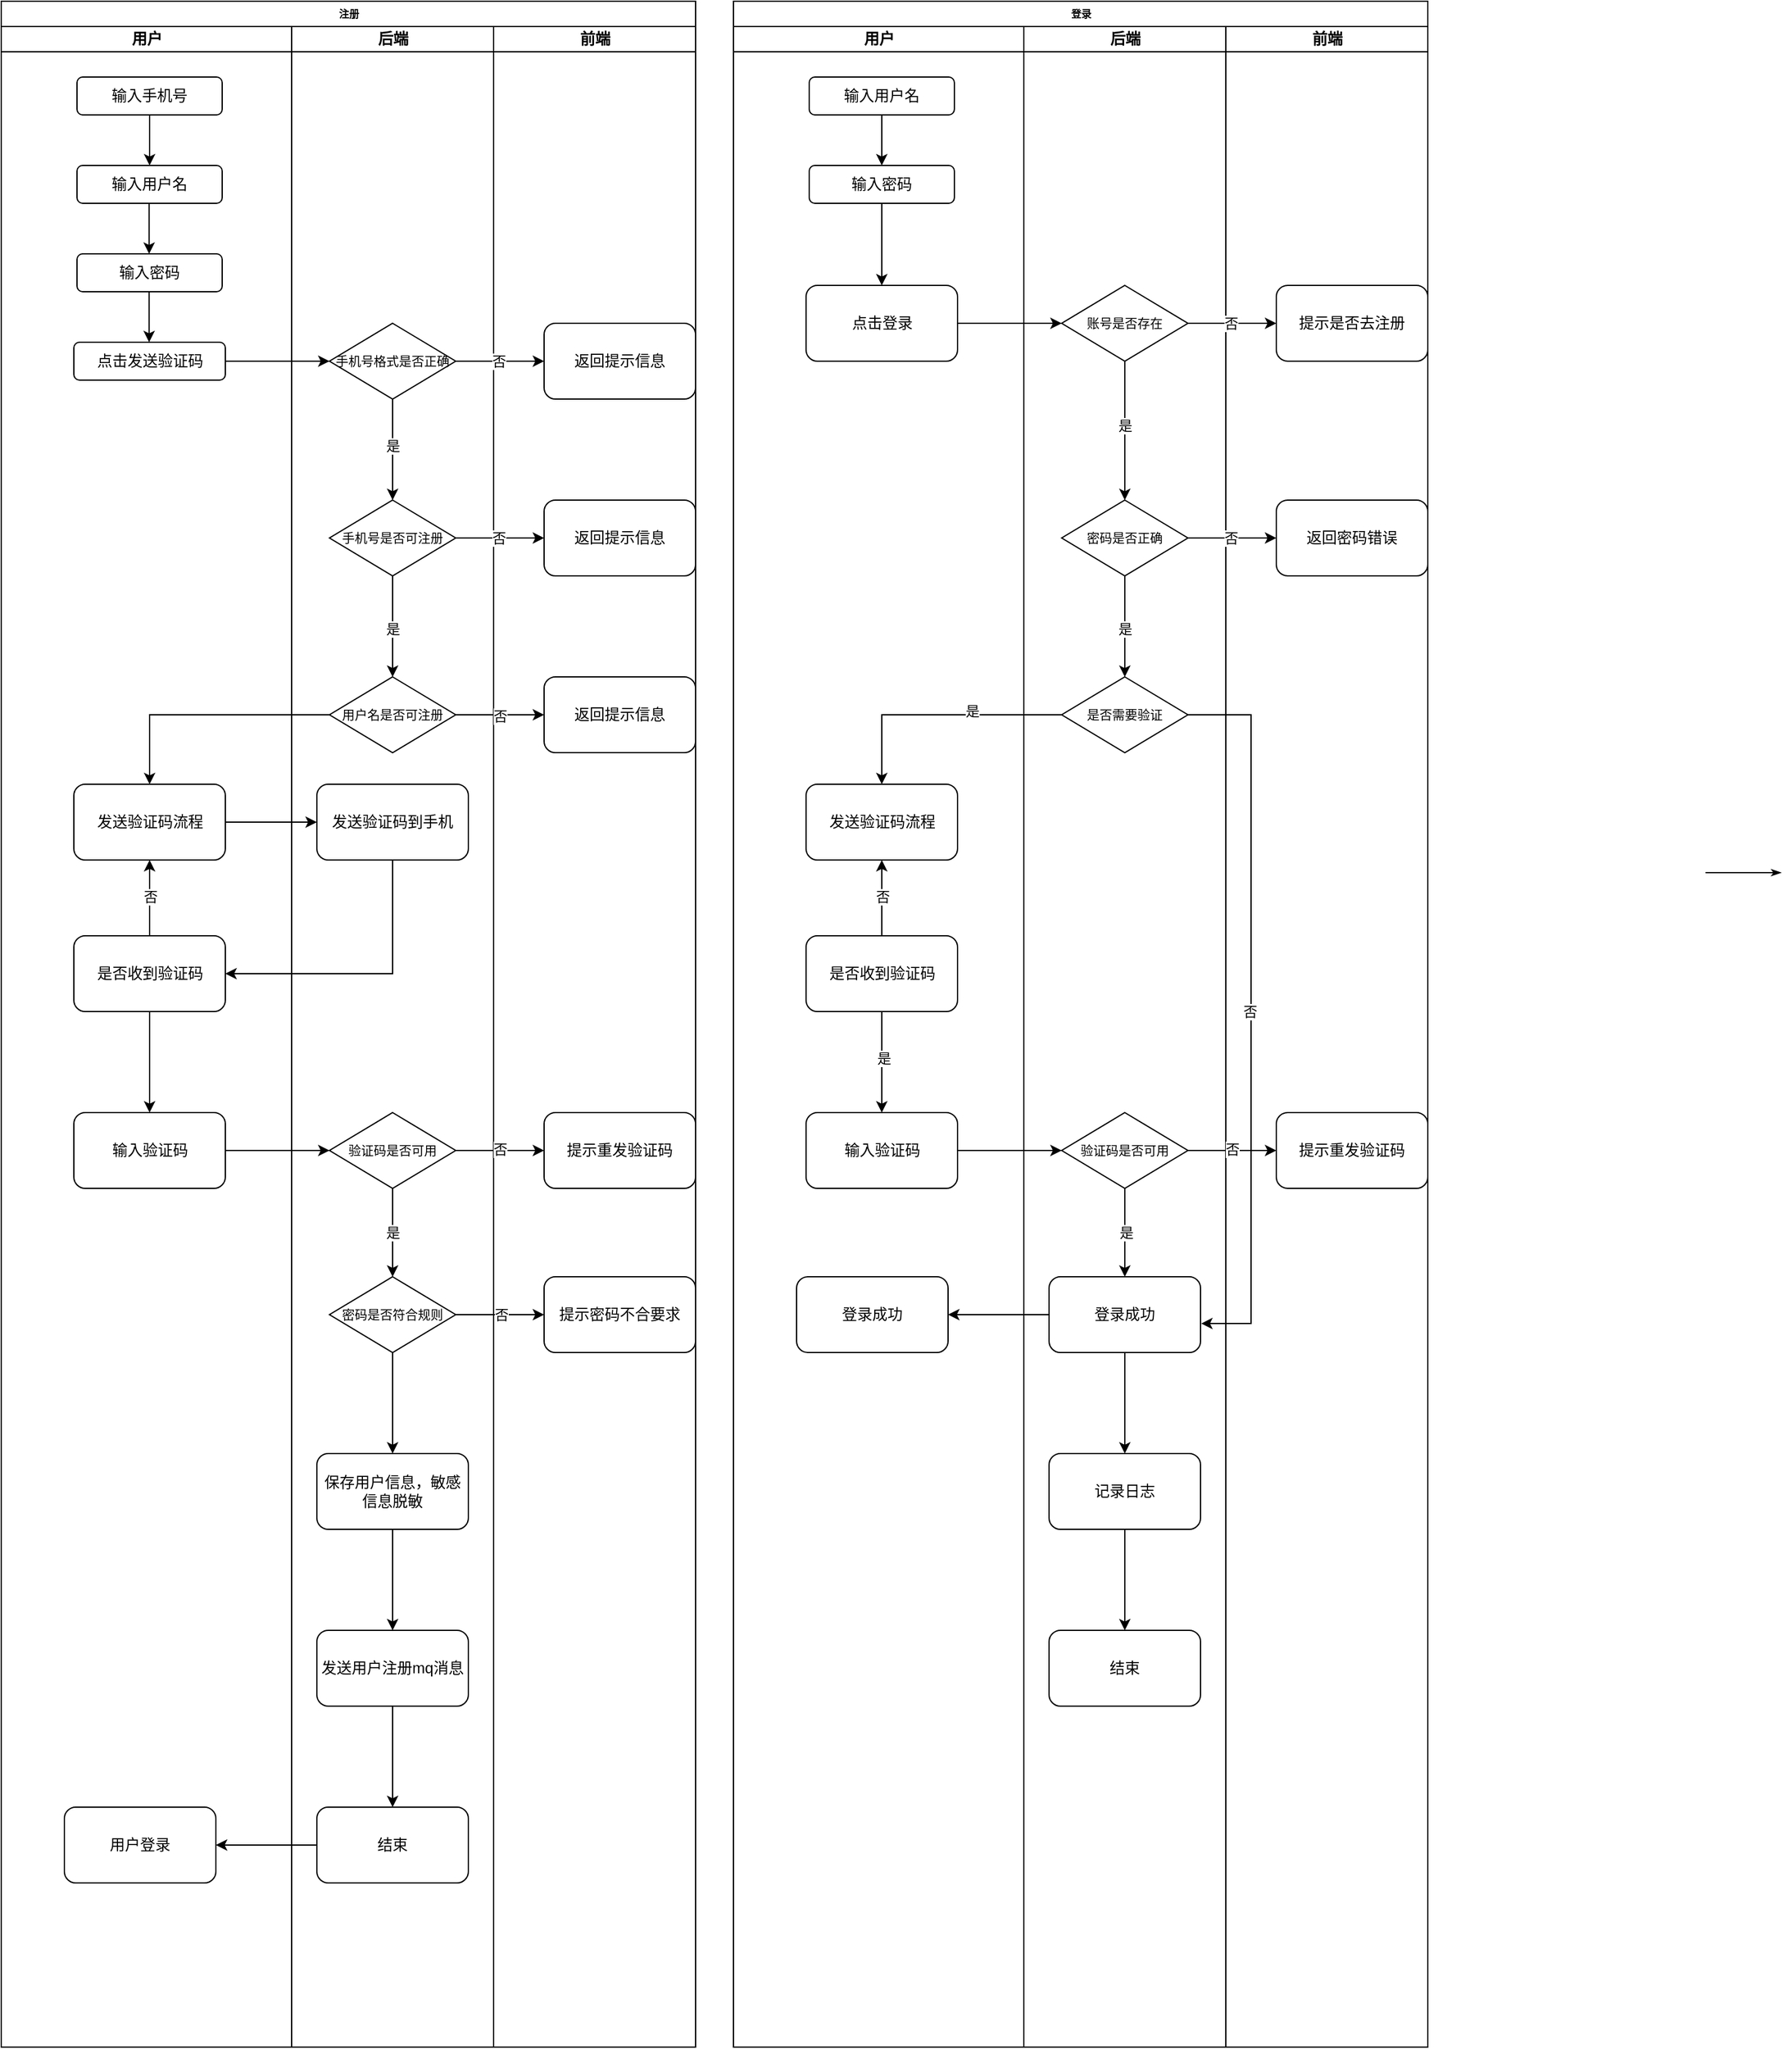 <mxfile version="22.1.3" type="github">
  <diagram name="Page-1" id="74e2e168-ea6b-b213-b513-2b3c1d86103e">
    <mxGraphModel dx="1026" dy="616" grid="1" gridSize="10" guides="1" tooltips="1" connect="1" arrows="1" fold="1" page="1" pageScale="1" pageWidth="1100" pageHeight="850" background="none" math="0" shadow="0">
      <root>
        <mxCell id="0" />
        <mxCell id="1" parent="0" />
        <mxCell id="77e6c97f196da883-1" value="注册" style="swimlane;html=1;childLayout=stackLayout;startSize=20;rounded=0;shadow=0;labelBackgroundColor=none;strokeWidth=1;fontFamily=Verdana;fontSize=8;align=center;" parent="1" vertex="1">
          <mxGeometry x="70" y="10" width="550" height="1620" as="geometry" />
        </mxCell>
        <mxCell id="77e6c97f196da883-2" value="用户" style="swimlane;html=1;startSize=20;" parent="77e6c97f196da883-1" vertex="1">
          <mxGeometry y="20" width="230" height="1600" as="geometry" />
        </mxCell>
        <mxCell id="Mrs2PnhfkA3vAVPsogvi-46" value="输入手机号" style="rounded=1;whiteSpace=wrap;html=1;" parent="77e6c97f196da883-2" vertex="1">
          <mxGeometry x="60" y="40" width="115" height="30" as="geometry" />
        </mxCell>
        <mxCell id="Mrs2PnhfkA3vAVPsogvi-47" value="输入用户名" style="rounded=1;whiteSpace=wrap;html=1;" parent="77e6c97f196da883-2" vertex="1">
          <mxGeometry x="60" y="110" width="115" height="30" as="geometry" />
        </mxCell>
        <mxCell id="Mrs2PnhfkA3vAVPsogvi-87" value="输入密码" style="rounded=1;whiteSpace=wrap;html=1;" parent="77e6c97f196da883-2" vertex="1">
          <mxGeometry x="60" y="180" width="115" height="30" as="geometry" />
        </mxCell>
        <mxCell id="Mrs2PnhfkA3vAVPsogvi-88" value="点击发送验证码" style="rounded=1;whiteSpace=wrap;html=1;" parent="77e6c97f196da883-2" vertex="1">
          <mxGeometry x="57.5" y="250" width="120" height="30" as="geometry" />
        </mxCell>
        <mxCell id="Mrs2PnhfkA3vAVPsogvi-94" value="" style="endArrow=classic;html=1;rounded=0;exitX=0.5;exitY=1;exitDx=0;exitDy=0;" parent="77e6c97f196da883-2" source="Mrs2PnhfkA3vAVPsogvi-46" target="Mrs2PnhfkA3vAVPsogvi-47" edge="1">
          <mxGeometry width="50" height="50" relative="1" as="geometry">
            <mxPoint x="240" y="200" as="sourcePoint" />
            <mxPoint x="290" y="150" as="targetPoint" />
          </mxGeometry>
        </mxCell>
        <mxCell id="Mrs2PnhfkA3vAVPsogvi-96" value="" style="endArrow=classic;html=1;rounded=0;exitX=0.5;exitY=1;exitDx=0;exitDy=0;" parent="77e6c97f196da883-2" edge="1">
          <mxGeometry width="50" height="50" relative="1" as="geometry">
            <mxPoint x="117.14" y="140" as="sourcePoint" />
            <mxPoint x="117.14" y="180" as="targetPoint" />
          </mxGeometry>
        </mxCell>
        <mxCell id="Mrs2PnhfkA3vAVPsogvi-97" value="" style="endArrow=classic;html=1;rounded=0;exitX=0.5;exitY=1;exitDx=0;exitDy=0;" parent="77e6c97f196da883-2" edge="1">
          <mxGeometry width="50" height="50" relative="1" as="geometry">
            <mxPoint x="117.14" y="210" as="sourcePoint" />
            <mxPoint x="117.14" y="250" as="targetPoint" />
          </mxGeometry>
        </mxCell>
        <mxCell id="Mrs2PnhfkA3vAVPsogvi-127" value="发送验证码流程" style="rounded=1;whiteSpace=wrap;html=1;" parent="77e6c97f196da883-2" vertex="1">
          <mxGeometry x="57.5" y="600" width="120" height="60" as="geometry" />
        </mxCell>
        <mxCell id="Mrs2PnhfkA3vAVPsogvi-137" value="" style="edgeStyle=orthogonalEdgeStyle;rounded=0;orthogonalLoop=1;jettySize=auto;html=1;" parent="77e6c97f196da883-2" source="Mrs2PnhfkA3vAVPsogvi-135" target="Mrs2PnhfkA3vAVPsogvi-127" edge="1">
          <mxGeometry relative="1" as="geometry" />
        </mxCell>
        <mxCell id="Mrs2PnhfkA3vAVPsogvi-138" value="否" style="edgeLabel;html=1;align=center;verticalAlign=middle;resizable=0;points=[];" parent="Mrs2PnhfkA3vAVPsogvi-137" vertex="1" connectable="0">
          <mxGeometry x="0.039" relative="1" as="geometry">
            <mxPoint as="offset" />
          </mxGeometry>
        </mxCell>
        <mxCell id="Mrs2PnhfkA3vAVPsogvi-140" value="" style="edgeStyle=orthogonalEdgeStyle;rounded=0;orthogonalLoop=1;jettySize=auto;html=1;" parent="77e6c97f196da883-2" source="Mrs2PnhfkA3vAVPsogvi-135" target="Mrs2PnhfkA3vAVPsogvi-139" edge="1">
          <mxGeometry relative="1" as="geometry" />
        </mxCell>
        <mxCell id="Mrs2PnhfkA3vAVPsogvi-135" value="是否收到验证码" style="rounded=1;whiteSpace=wrap;html=1;" parent="77e6c97f196da883-2" vertex="1">
          <mxGeometry x="57.5" y="720" width="120" height="60" as="geometry" />
        </mxCell>
        <mxCell id="Mrs2PnhfkA3vAVPsogvi-139" value="输入验证码" style="rounded=1;whiteSpace=wrap;html=1;" parent="77e6c97f196da883-2" vertex="1">
          <mxGeometry x="57.5" y="860" width="120" height="60" as="geometry" />
        </mxCell>
        <mxCell id="Mrs2PnhfkA3vAVPsogvi-160" value="用户登录" style="rounded=1;whiteSpace=wrap;html=1;" parent="77e6c97f196da883-2" vertex="1">
          <mxGeometry x="50" y="1410" width="120" height="60" as="geometry" />
        </mxCell>
        <mxCell id="77e6c97f196da883-4" value="后端" style="swimlane;html=1;startSize=20;" parent="77e6c97f196da883-1" vertex="1">
          <mxGeometry x="230" y="20" width="160" height="1600" as="geometry" />
        </mxCell>
        <mxCell id="Mrs2PnhfkA3vAVPsogvi-101" value="" style="edgeStyle=orthogonalEdgeStyle;rounded=0;orthogonalLoop=1;jettySize=auto;html=1;" parent="77e6c97f196da883-4" source="Mrs2PnhfkA3vAVPsogvi-98" target="Mrs2PnhfkA3vAVPsogvi-100" edge="1">
          <mxGeometry relative="1" as="geometry" />
        </mxCell>
        <mxCell id="Mrs2PnhfkA3vAVPsogvi-106" value="是" style="edgeLabel;html=1;align=center;verticalAlign=middle;resizable=0;points=[];" parent="Mrs2PnhfkA3vAVPsogvi-101" vertex="1" connectable="0">
          <mxGeometry x="-0.071" relative="1" as="geometry">
            <mxPoint as="offset" />
          </mxGeometry>
        </mxCell>
        <mxCell id="Mrs2PnhfkA3vAVPsogvi-98" value="&lt;font style=&quot;font-size: 10px;&quot;&gt;手机号格式是否正确&lt;/font&gt;" style="rhombus;whiteSpace=wrap;html=1;" parent="77e6c97f196da883-4" vertex="1">
          <mxGeometry x="30" y="235" width="100" height="60" as="geometry" />
        </mxCell>
        <mxCell id="Mrs2PnhfkA3vAVPsogvi-103" value="" style="edgeStyle=orthogonalEdgeStyle;rounded=0;orthogonalLoop=1;jettySize=auto;html=1;" parent="77e6c97f196da883-4" source="Mrs2PnhfkA3vAVPsogvi-100" target="Mrs2PnhfkA3vAVPsogvi-102" edge="1">
          <mxGeometry relative="1" as="geometry" />
        </mxCell>
        <mxCell id="Mrs2PnhfkA3vAVPsogvi-107" value="是" style="edgeLabel;html=1;align=center;verticalAlign=middle;resizable=0;points=[];" parent="Mrs2PnhfkA3vAVPsogvi-103" vertex="1" connectable="0">
          <mxGeometry x="0.036" relative="1" as="geometry">
            <mxPoint as="offset" />
          </mxGeometry>
        </mxCell>
        <mxCell id="Mrs2PnhfkA3vAVPsogvi-100" value="&lt;font style=&quot;font-size: 10px;&quot;&gt;手机号是否可注册&lt;/font&gt;" style="rhombus;whiteSpace=wrap;html=1;" parent="77e6c97f196da883-4" vertex="1">
          <mxGeometry x="30" y="375" width="100" height="60" as="geometry" />
        </mxCell>
        <mxCell id="Mrs2PnhfkA3vAVPsogvi-102" value="&lt;font style=&quot;font-size: 10px;&quot;&gt;用户名是否可注册&lt;/font&gt;" style="rhombus;whiteSpace=wrap;html=1;" parent="77e6c97f196da883-4" vertex="1">
          <mxGeometry x="30" y="515" width="100" height="60" as="geometry" />
        </mxCell>
        <mxCell id="Mrs2PnhfkA3vAVPsogvi-155" value="" style="edgeStyle=orthogonalEdgeStyle;rounded=0;orthogonalLoop=1;jettySize=auto;html=1;" parent="77e6c97f196da883-4" source="Mrs2PnhfkA3vAVPsogvi-104" target="Mrs2PnhfkA3vAVPsogvi-154" edge="1">
          <mxGeometry relative="1" as="geometry" />
        </mxCell>
        <mxCell id="Mrs2PnhfkA3vAVPsogvi-104" value="&lt;font style=&quot;font-size: 10px;&quot;&gt;密码是否符合规则&lt;/font&gt;" style="rhombus;whiteSpace=wrap;html=1;" parent="77e6c97f196da883-4" vertex="1">
          <mxGeometry x="30" y="990" width="100" height="60" as="geometry" />
        </mxCell>
        <mxCell id="Mrs2PnhfkA3vAVPsogvi-133" value="发送验证码到手机" style="rounded=1;whiteSpace=wrap;html=1;" parent="77e6c97f196da883-4" vertex="1">
          <mxGeometry x="20" y="600" width="120" height="60" as="geometry" />
        </mxCell>
        <mxCell id="Mrs2PnhfkA3vAVPsogvi-146" value="" style="edgeStyle=orthogonalEdgeStyle;rounded=0;orthogonalLoop=1;jettySize=auto;html=1;" parent="77e6c97f196da883-4" source="Mrs2PnhfkA3vAVPsogvi-144" target="Mrs2PnhfkA3vAVPsogvi-104" edge="1">
          <mxGeometry relative="1" as="geometry" />
        </mxCell>
        <mxCell id="Mrs2PnhfkA3vAVPsogvi-147" value="是" style="edgeLabel;html=1;align=center;verticalAlign=middle;resizable=0;points=[];" parent="Mrs2PnhfkA3vAVPsogvi-146" vertex="1" connectable="0">
          <mxGeometry x="0.004" relative="1" as="geometry">
            <mxPoint as="offset" />
          </mxGeometry>
        </mxCell>
        <mxCell id="Mrs2PnhfkA3vAVPsogvi-144" value="&lt;font style=&quot;font-size: 10px;&quot;&gt;验证码是否可用&lt;/font&gt;" style="rhombus;whiteSpace=wrap;html=1;" parent="77e6c97f196da883-4" vertex="1">
          <mxGeometry x="30" y="860" width="100" height="60" as="geometry" />
        </mxCell>
        <mxCell id="Mrs2PnhfkA3vAVPsogvi-157" value="" style="edgeStyle=orthogonalEdgeStyle;rounded=0;orthogonalLoop=1;jettySize=auto;html=1;" parent="77e6c97f196da883-4" source="Mrs2PnhfkA3vAVPsogvi-154" target="Mrs2PnhfkA3vAVPsogvi-156" edge="1">
          <mxGeometry relative="1" as="geometry" />
        </mxCell>
        <mxCell id="Mrs2PnhfkA3vAVPsogvi-154" value="保存用户信息，敏感信息脱敏" style="rounded=1;whiteSpace=wrap;html=1;" parent="77e6c97f196da883-4" vertex="1">
          <mxGeometry x="20" y="1130" width="120" height="60" as="geometry" />
        </mxCell>
        <mxCell id="Mrs2PnhfkA3vAVPsogvi-159" value="" style="edgeStyle=orthogonalEdgeStyle;rounded=0;orthogonalLoop=1;jettySize=auto;html=1;" parent="77e6c97f196da883-4" source="Mrs2PnhfkA3vAVPsogvi-156" target="Mrs2PnhfkA3vAVPsogvi-158" edge="1">
          <mxGeometry relative="1" as="geometry" />
        </mxCell>
        <mxCell id="Mrs2PnhfkA3vAVPsogvi-156" value="发送用户注册mq消息" style="rounded=1;whiteSpace=wrap;html=1;" parent="77e6c97f196da883-4" vertex="1">
          <mxGeometry x="20" y="1270" width="120" height="60" as="geometry" />
        </mxCell>
        <mxCell id="Mrs2PnhfkA3vAVPsogvi-158" value="结束" style="rounded=1;whiteSpace=wrap;html=1;" parent="77e6c97f196da883-4" vertex="1">
          <mxGeometry x="20" y="1410" width="120" height="60" as="geometry" />
        </mxCell>
        <mxCell id="77e6c97f196da883-5" value="前端" style="swimlane;html=1;startSize=20;" parent="77e6c97f196da883-1" vertex="1">
          <mxGeometry x="390" y="20" width="160" height="1600" as="geometry" />
        </mxCell>
        <mxCell id="Mrs2PnhfkA3vAVPsogvi-114" value="返回提示信息" style="rounded=1;whiteSpace=wrap;html=1;" parent="77e6c97f196da883-5" vertex="1">
          <mxGeometry x="40" y="235" width="120" height="60" as="geometry" />
        </mxCell>
        <mxCell id="Mrs2PnhfkA3vAVPsogvi-117" value="返回提示信息" style="rounded=1;whiteSpace=wrap;html=1;" parent="77e6c97f196da883-5" vertex="1">
          <mxGeometry x="40" y="375" width="120" height="60" as="geometry" />
        </mxCell>
        <mxCell id="Mrs2PnhfkA3vAVPsogvi-119" value="返回提示信息" style="rounded=1;whiteSpace=wrap;html=1;" parent="77e6c97f196da883-5" vertex="1">
          <mxGeometry x="40" y="515" width="120" height="60" as="geometry" />
        </mxCell>
        <mxCell id="Mrs2PnhfkA3vAVPsogvi-148" value="提示重发验证码" style="rounded=1;whiteSpace=wrap;html=1;" parent="77e6c97f196da883-5" vertex="1">
          <mxGeometry x="40" y="860" width="120" height="60" as="geometry" />
        </mxCell>
        <mxCell id="Mrs2PnhfkA3vAVPsogvi-150" value="提示密码不合要求" style="rounded=1;whiteSpace=wrap;html=1;" parent="77e6c97f196da883-5" vertex="1">
          <mxGeometry x="40" y="990" width="120" height="60" as="geometry" />
        </mxCell>
        <mxCell id="Mrs2PnhfkA3vAVPsogvi-109" value="" style="edgeStyle=orthogonalEdgeStyle;rounded=0;orthogonalLoop=1;jettySize=auto;html=1;" parent="77e6c97f196da883-1" source="Mrs2PnhfkA3vAVPsogvi-88" target="Mrs2PnhfkA3vAVPsogvi-98" edge="1">
          <mxGeometry relative="1" as="geometry" />
        </mxCell>
        <mxCell id="Mrs2PnhfkA3vAVPsogvi-115" value="" style="edgeStyle=orthogonalEdgeStyle;rounded=0;orthogonalLoop=1;jettySize=auto;html=1;" parent="77e6c97f196da883-1" source="Mrs2PnhfkA3vAVPsogvi-98" target="Mrs2PnhfkA3vAVPsogvi-114" edge="1">
          <mxGeometry relative="1" as="geometry" />
        </mxCell>
        <mxCell id="Mrs2PnhfkA3vAVPsogvi-122" value="否" style="edgeLabel;html=1;align=center;verticalAlign=middle;resizable=0;points=[];" parent="Mrs2PnhfkA3vAVPsogvi-115" vertex="1" connectable="0">
          <mxGeometry x="-0.025" relative="1" as="geometry">
            <mxPoint as="offset" />
          </mxGeometry>
        </mxCell>
        <mxCell id="Mrs2PnhfkA3vAVPsogvi-118" value="" style="edgeStyle=orthogonalEdgeStyle;rounded=0;orthogonalLoop=1;jettySize=auto;html=1;" parent="77e6c97f196da883-1" source="Mrs2PnhfkA3vAVPsogvi-100" target="Mrs2PnhfkA3vAVPsogvi-117" edge="1">
          <mxGeometry relative="1" as="geometry" />
        </mxCell>
        <mxCell id="Mrs2PnhfkA3vAVPsogvi-121" value="否" style="edgeLabel;html=1;align=center;verticalAlign=middle;resizable=0;points=[];" parent="Mrs2PnhfkA3vAVPsogvi-118" vertex="1" connectable="0">
          <mxGeometry x="-0.025" relative="1" as="geometry">
            <mxPoint as="offset" />
          </mxGeometry>
        </mxCell>
        <mxCell id="Mrs2PnhfkA3vAVPsogvi-120" value="" style="edgeStyle=orthogonalEdgeStyle;rounded=0;orthogonalLoop=1;jettySize=auto;html=1;" parent="77e6c97f196da883-1" source="Mrs2PnhfkA3vAVPsogvi-102" target="Mrs2PnhfkA3vAVPsogvi-119" edge="1">
          <mxGeometry relative="1" as="geometry" />
        </mxCell>
        <mxCell id="Mrs2PnhfkA3vAVPsogvi-123" value="否" style="edgeLabel;html=1;align=center;verticalAlign=middle;resizable=0;points=[];" parent="Mrs2PnhfkA3vAVPsogvi-120" vertex="1" connectable="0">
          <mxGeometry x="-0.004" y="-1" relative="1" as="geometry">
            <mxPoint as="offset" />
          </mxGeometry>
        </mxCell>
        <mxCell id="Mrs2PnhfkA3vAVPsogvi-128" value="" style="edgeStyle=orthogonalEdgeStyle;rounded=0;orthogonalLoop=1;jettySize=auto;html=1;" parent="77e6c97f196da883-1" source="Mrs2PnhfkA3vAVPsogvi-102" target="Mrs2PnhfkA3vAVPsogvi-127" edge="1">
          <mxGeometry relative="1" as="geometry" />
        </mxCell>
        <mxCell id="Mrs2PnhfkA3vAVPsogvi-134" value="" style="edgeStyle=orthogonalEdgeStyle;rounded=0;orthogonalLoop=1;jettySize=auto;html=1;" parent="77e6c97f196da883-1" source="Mrs2PnhfkA3vAVPsogvi-127" target="Mrs2PnhfkA3vAVPsogvi-133" edge="1">
          <mxGeometry relative="1" as="geometry" />
        </mxCell>
        <mxCell id="Mrs2PnhfkA3vAVPsogvi-136" value="" style="endArrow=classic;html=1;rounded=0;exitX=0.5;exitY=1;exitDx=0;exitDy=0;entryX=1;entryY=0.5;entryDx=0;entryDy=0;" parent="77e6c97f196da883-1" source="Mrs2PnhfkA3vAVPsogvi-133" target="Mrs2PnhfkA3vAVPsogvi-135" edge="1">
          <mxGeometry width="50" height="50" relative="1" as="geometry">
            <mxPoint x="250" y="700" as="sourcePoint" />
            <mxPoint x="300" y="650" as="targetPoint" />
            <Array as="points">
              <mxPoint x="310" y="770" />
            </Array>
          </mxGeometry>
        </mxCell>
        <mxCell id="Mrs2PnhfkA3vAVPsogvi-145" value="" style="edgeStyle=orthogonalEdgeStyle;rounded=0;orthogonalLoop=1;jettySize=auto;html=1;" parent="77e6c97f196da883-1" source="Mrs2PnhfkA3vAVPsogvi-139" target="Mrs2PnhfkA3vAVPsogvi-144" edge="1">
          <mxGeometry relative="1" as="geometry" />
        </mxCell>
        <mxCell id="Mrs2PnhfkA3vAVPsogvi-149" value="" style="edgeStyle=orthogonalEdgeStyle;rounded=0;orthogonalLoop=1;jettySize=auto;html=1;" parent="77e6c97f196da883-1" source="Mrs2PnhfkA3vAVPsogvi-144" target="Mrs2PnhfkA3vAVPsogvi-148" edge="1">
          <mxGeometry relative="1" as="geometry" />
        </mxCell>
        <mxCell id="Mrs2PnhfkA3vAVPsogvi-152" value="否" style="edgeLabel;html=1;align=center;verticalAlign=middle;resizable=0;points=[];" parent="Mrs2PnhfkA3vAVPsogvi-149" vertex="1" connectable="0">
          <mxGeometry x="-0.023" y="1" relative="1" as="geometry">
            <mxPoint x="1" as="offset" />
          </mxGeometry>
        </mxCell>
        <mxCell id="Mrs2PnhfkA3vAVPsogvi-151" value="" style="edgeStyle=orthogonalEdgeStyle;rounded=0;orthogonalLoop=1;jettySize=auto;html=1;" parent="77e6c97f196da883-1" source="Mrs2PnhfkA3vAVPsogvi-104" target="Mrs2PnhfkA3vAVPsogvi-150" edge="1">
          <mxGeometry relative="1" as="geometry" />
        </mxCell>
        <mxCell id="Mrs2PnhfkA3vAVPsogvi-153" value="否" style="edgeLabel;html=1;align=center;verticalAlign=middle;resizable=0;points=[];" parent="Mrs2PnhfkA3vAVPsogvi-151" vertex="1" connectable="0">
          <mxGeometry x="0.038" relative="1" as="geometry">
            <mxPoint x="-1" as="offset" />
          </mxGeometry>
        </mxCell>
        <mxCell id="Mrs2PnhfkA3vAVPsogvi-161" value="" style="edgeStyle=orthogonalEdgeStyle;rounded=0;orthogonalLoop=1;jettySize=auto;html=1;" parent="77e6c97f196da883-1" source="Mrs2PnhfkA3vAVPsogvi-158" target="Mrs2PnhfkA3vAVPsogvi-160" edge="1">
          <mxGeometry relative="1" as="geometry" />
        </mxCell>
        <mxCell id="-wVJVxd8WleeXn3yaGTg-1" value="登录" style="swimlane;html=1;childLayout=stackLayout;startSize=20;rounded=0;shadow=0;labelBackgroundColor=none;strokeWidth=1;fontFamily=Verdana;fontSize=8;align=center;" vertex="1" parent="1">
          <mxGeometry x="650" y="10" width="550" height="1620" as="geometry" />
        </mxCell>
        <mxCell id="-wVJVxd8WleeXn3yaGTg-2" style="edgeStyle=orthogonalEdgeStyle;rounded=1;html=1;labelBackgroundColor=none;startArrow=none;startFill=0;startSize=5;endArrow=classicThin;endFill=1;endSize=5;jettySize=auto;orthogonalLoop=1;strokeWidth=1;fontFamily=Verdana;fontSize=8" edge="1" parent="-wVJVxd8WleeXn3yaGTg-1">
          <mxGeometry relative="1" as="geometry">
            <mxPoint x="770" y="690" as="sourcePoint" />
            <mxPoint x="830" y="690" as="targetPoint" />
          </mxGeometry>
        </mxCell>
        <mxCell id="-wVJVxd8WleeXn3yaGTg-3" value="用户" style="swimlane;html=1;startSize=20;" vertex="1" parent="-wVJVxd8WleeXn3yaGTg-1">
          <mxGeometry y="20" width="230" height="1600" as="geometry" />
        </mxCell>
        <mxCell id="-wVJVxd8WleeXn3yaGTg-4" value="输入用户名" style="rounded=1;whiteSpace=wrap;html=1;" vertex="1" parent="-wVJVxd8WleeXn3yaGTg-3">
          <mxGeometry x="60" y="40" width="115" height="30" as="geometry" />
        </mxCell>
        <mxCell id="-wVJVxd8WleeXn3yaGTg-60" value="" style="edgeStyle=orthogonalEdgeStyle;rounded=0;orthogonalLoop=1;jettySize=auto;html=1;" edge="1" parent="-wVJVxd8WleeXn3yaGTg-3" source="-wVJVxd8WleeXn3yaGTg-5" target="-wVJVxd8WleeXn3yaGTg-59">
          <mxGeometry relative="1" as="geometry" />
        </mxCell>
        <mxCell id="-wVJVxd8WleeXn3yaGTg-5" value="输入密码" style="rounded=1;whiteSpace=wrap;html=1;" vertex="1" parent="-wVJVxd8WleeXn3yaGTg-3">
          <mxGeometry x="60" y="110" width="115" height="30" as="geometry" />
        </mxCell>
        <mxCell id="-wVJVxd8WleeXn3yaGTg-8" value="" style="endArrow=classic;html=1;rounded=0;exitX=0.5;exitY=1;exitDx=0;exitDy=0;" edge="1" parent="-wVJVxd8WleeXn3yaGTg-3" source="-wVJVxd8WleeXn3yaGTg-4" target="-wVJVxd8WleeXn3yaGTg-5">
          <mxGeometry width="50" height="50" relative="1" as="geometry">
            <mxPoint x="240" y="200" as="sourcePoint" />
            <mxPoint x="290" y="150" as="targetPoint" />
          </mxGeometry>
        </mxCell>
        <mxCell id="-wVJVxd8WleeXn3yaGTg-11" value="发送验证码流程" style="rounded=1;whiteSpace=wrap;html=1;" vertex="1" parent="-wVJVxd8WleeXn3yaGTg-3">
          <mxGeometry x="57.5" y="600" width="120" height="60" as="geometry" />
        </mxCell>
        <mxCell id="-wVJVxd8WleeXn3yaGTg-12" value="" style="edgeStyle=orthogonalEdgeStyle;rounded=0;orthogonalLoop=1;jettySize=auto;html=1;" edge="1" parent="-wVJVxd8WleeXn3yaGTg-3" source="-wVJVxd8WleeXn3yaGTg-15" target="-wVJVxd8WleeXn3yaGTg-11">
          <mxGeometry relative="1" as="geometry" />
        </mxCell>
        <mxCell id="-wVJVxd8WleeXn3yaGTg-13" value="否" style="edgeLabel;html=1;align=center;verticalAlign=middle;resizable=0;points=[];" vertex="1" connectable="0" parent="-wVJVxd8WleeXn3yaGTg-12">
          <mxGeometry x="0.039" relative="1" as="geometry">
            <mxPoint as="offset" />
          </mxGeometry>
        </mxCell>
        <mxCell id="-wVJVxd8WleeXn3yaGTg-14" value="" style="edgeStyle=orthogonalEdgeStyle;rounded=0;orthogonalLoop=1;jettySize=auto;html=1;" edge="1" parent="-wVJVxd8WleeXn3yaGTg-3" source="-wVJVxd8WleeXn3yaGTg-15" target="-wVJVxd8WleeXn3yaGTg-16">
          <mxGeometry relative="1" as="geometry" />
        </mxCell>
        <mxCell id="-wVJVxd8WleeXn3yaGTg-71" value="是" style="edgeLabel;html=1;align=center;verticalAlign=middle;resizable=0;points=[];" vertex="1" connectable="0" parent="-wVJVxd8WleeXn3yaGTg-14">
          <mxGeometry x="-0.087" y="1" relative="1" as="geometry">
            <mxPoint as="offset" />
          </mxGeometry>
        </mxCell>
        <mxCell id="-wVJVxd8WleeXn3yaGTg-15" value="是否收到验证码" style="rounded=1;whiteSpace=wrap;html=1;" vertex="1" parent="-wVJVxd8WleeXn3yaGTg-3">
          <mxGeometry x="57.5" y="720" width="120" height="60" as="geometry" />
        </mxCell>
        <mxCell id="-wVJVxd8WleeXn3yaGTg-16" value="输入验证码" style="rounded=1;whiteSpace=wrap;html=1;" vertex="1" parent="-wVJVxd8WleeXn3yaGTg-3">
          <mxGeometry x="57.5" y="860" width="120" height="60" as="geometry" />
        </mxCell>
        <mxCell id="-wVJVxd8WleeXn3yaGTg-59" value="点击登录" style="whiteSpace=wrap;html=1;rounded=1;" vertex="1" parent="-wVJVxd8WleeXn3yaGTg-3">
          <mxGeometry x="57.5" y="205" width="120" height="60" as="geometry" />
        </mxCell>
        <mxCell id="-wVJVxd8WleeXn3yaGTg-69" value="登录成功" style="whiteSpace=wrap;html=1;rounded=1;" vertex="1" parent="-wVJVxd8WleeXn3yaGTg-3">
          <mxGeometry x="50" y="990" width="120" height="60" as="geometry" />
        </mxCell>
        <mxCell id="-wVJVxd8WleeXn3yaGTg-18" value="后端" style="swimlane;html=1;startSize=20;" vertex="1" parent="-wVJVxd8WleeXn3yaGTg-1">
          <mxGeometry x="230" y="20" width="160" height="1600" as="geometry" />
        </mxCell>
        <mxCell id="-wVJVxd8WleeXn3yaGTg-19" value="" style="edgeStyle=orthogonalEdgeStyle;rounded=0;orthogonalLoop=1;jettySize=auto;html=1;" edge="1" parent="-wVJVxd8WleeXn3yaGTg-18" source="-wVJVxd8WleeXn3yaGTg-21" target="-wVJVxd8WleeXn3yaGTg-24">
          <mxGeometry relative="1" as="geometry" />
        </mxCell>
        <mxCell id="-wVJVxd8WleeXn3yaGTg-20" value="是" style="edgeLabel;html=1;align=center;verticalAlign=middle;resizable=0;points=[];" vertex="1" connectable="0" parent="-wVJVxd8WleeXn3yaGTg-19">
          <mxGeometry x="-0.071" relative="1" as="geometry">
            <mxPoint as="offset" />
          </mxGeometry>
        </mxCell>
        <mxCell id="-wVJVxd8WleeXn3yaGTg-21" value="&lt;span style=&quot;font-size: 10px;&quot;&gt;账号是否存在&lt;/span&gt;" style="rhombus;whiteSpace=wrap;html=1;" vertex="1" parent="-wVJVxd8WleeXn3yaGTg-18">
          <mxGeometry x="30" y="205" width="100" height="60" as="geometry" />
        </mxCell>
        <mxCell id="-wVJVxd8WleeXn3yaGTg-22" value="" style="edgeStyle=orthogonalEdgeStyle;rounded=0;orthogonalLoop=1;jettySize=auto;html=1;" edge="1" parent="-wVJVxd8WleeXn3yaGTg-18" source="-wVJVxd8WleeXn3yaGTg-24" target="-wVJVxd8WleeXn3yaGTg-25">
          <mxGeometry relative="1" as="geometry" />
        </mxCell>
        <mxCell id="-wVJVxd8WleeXn3yaGTg-23" value="是" style="edgeLabel;html=1;align=center;verticalAlign=middle;resizable=0;points=[];" vertex="1" connectable="0" parent="-wVJVxd8WleeXn3yaGTg-22">
          <mxGeometry x="0.036" relative="1" as="geometry">
            <mxPoint as="offset" />
          </mxGeometry>
        </mxCell>
        <mxCell id="-wVJVxd8WleeXn3yaGTg-24" value="&lt;font style=&quot;font-size: 10px;&quot;&gt;密码是否正确&lt;/font&gt;" style="rhombus;whiteSpace=wrap;html=1;" vertex="1" parent="-wVJVxd8WleeXn3yaGTg-18">
          <mxGeometry x="30" y="375" width="100" height="60" as="geometry" />
        </mxCell>
        <mxCell id="-wVJVxd8WleeXn3yaGTg-25" value="&lt;span style=&quot;font-size: 10px;&quot;&gt;是否需要验证&lt;/span&gt;" style="rhombus;whiteSpace=wrap;html=1;" vertex="1" parent="-wVJVxd8WleeXn3yaGTg-18">
          <mxGeometry x="30" y="515" width="100" height="60" as="geometry" />
        </mxCell>
        <mxCell id="-wVJVxd8WleeXn3yaGTg-29" value="" style="edgeStyle=orthogonalEdgeStyle;rounded=0;orthogonalLoop=1;jettySize=auto;html=1;" edge="1" parent="-wVJVxd8WleeXn3yaGTg-18" source="-wVJVxd8WleeXn3yaGTg-31">
          <mxGeometry relative="1" as="geometry">
            <mxPoint x="80" y="990" as="targetPoint" />
          </mxGeometry>
        </mxCell>
        <mxCell id="-wVJVxd8WleeXn3yaGTg-30" value="是" style="edgeLabel;html=1;align=center;verticalAlign=middle;resizable=0;points=[];" vertex="1" connectable="0" parent="-wVJVxd8WleeXn3yaGTg-29">
          <mxGeometry x="0.004" relative="1" as="geometry">
            <mxPoint as="offset" />
          </mxGeometry>
        </mxCell>
        <mxCell id="-wVJVxd8WleeXn3yaGTg-31" value="&lt;font style=&quot;font-size: 10px;&quot;&gt;验证码是否可用&lt;/font&gt;" style="rhombus;whiteSpace=wrap;html=1;" vertex="1" parent="-wVJVxd8WleeXn3yaGTg-18">
          <mxGeometry x="30" y="860" width="100" height="60" as="geometry" />
        </mxCell>
        <mxCell id="-wVJVxd8WleeXn3yaGTg-66" value="" style="edgeStyle=orthogonalEdgeStyle;rounded=0;orthogonalLoop=1;jettySize=auto;html=1;" edge="1" parent="-wVJVxd8WleeXn3yaGTg-18" source="-wVJVxd8WleeXn3yaGTg-33" target="-wVJVxd8WleeXn3yaGTg-65">
          <mxGeometry relative="1" as="geometry" />
        </mxCell>
        <mxCell id="-wVJVxd8WleeXn3yaGTg-33" value="登录成功" style="rounded=1;whiteSpace=wrap;html=1;" vertex="1" parent="-wVJVxd8WleeXn3yaGTg-18">
          <mxGeometry x="20" y="990" width="120" height="60" as="geometry" />
        </mxCell>
        <mxCell id="-wVJVxd8WleeXn3yaGTg-68" value="" style="edgeStyle=orthogonalEdgeStyle;rounded=0;orthogonalLoop=1;jettySize=auto;html=1;" edge="1" parent="-wVJVxd8WleeXn3yaGTg-18" source="-wVJVxd8WleeXn3yaGTg-65" target="-wVJVxd8WleeXn3yaGTg-67">
          <mxGeometry relative="1" as="geometry" />
        </mxCell>
        <mxCell id="-wVJVxd8WleeXn3yaGTg-65" value="记录日志" style="rounded=1;whiteSpace=wrap;html=1;" vertex="1" parent="-wVJVxd8WleeXn3yaGTg-18">
          <mxGeometry x="20" y="1130" width="120" height="60" as="geometry" />
        </mxCell>
        <mxCell id="-wVJVxd8WleeXn3yaGTg-67" value="结束" style="rounded=1;whiteSpace=wrap;html=1;" vertex="1" parent="-wVJVxd8WleeXn3yaGTg-18">
          <mxGeometry x="20" y="1270" width="120" height="60" as="geometry" />
        </mxCell>
        <mxCell id="-wVJVxd8WleeXn3yaGTg-48" value="" style="edgeStyle=orthogonalEdgeStyle;rounded=0;orthogonalLoop=1;jettySize=auto;html=1;entryX=1.004;entryY=0.617;entryDx=0;entryDy=0;entryPerimeter=0;exitX=1;exitY=0.5;exitDx=0;exitDy=0;" edge="1" parent="-wVJVxd8WleeXn3yaGTg-18" source="-wVJVxd8WleeXn3yaGTg-25" target="-wVJVxd8WleeXn3yaGTg-33">
          <mxGeometry relative="1" as="geometry">
            <mxPoint x="200" y="545" as="targetPoint" />
            <Array as="points">
              <mxPoint x="180" y="545" />
              <mxPoint x="180" y="1027" />
            </Array>
          </mxGeometry>
        </mxCell>
        <mxCell id="-wVJVxd8WleeXn3yaGTg-49" value="否" style="edgeLabel;html=1;align=center;verticalAlign=middle;resizable=0;points=[];" vertex="1" connectable="0" parent="-wVJVxd8WleeXn3yaGTg-48">
          <mxGeometry x="-0.004" y="-1" relative="1" as="geometry">
            <mxPoint as="offset" />
          </mxGeometry>
        </mxCell>
        <mxCell id="-wVJVxd8WleeXn3yaGTg-37" value="前端" style="swimlane;html=1;startSize=20;" vertex="1" parent="-wVJVxd8WleeXn3yaGTg-1">
          <mxGeometry x="390" y="20" width="160" height="1600" as="geometry" />
        </mxCell>
        <mxCell id="-wVJVxd8WleeXn3yaGTg-38" value="提示是否去注册" style="rounded=1;whiteSpace=wrap;html=1;" vertex="1" parent="-wVJVxd8WleeXn3yaGTg-37">
          <mxGeometry x="40" y="205" width="120" height="60" as="geometry" />
        </mxCell>
        <mxCell id="-wVJVxd8WleeXn3yaGTg-39" value="返回密码错误" style="rounded=1;whiteSpace=wrap;html=1;" vertex="1" parent="-wVJVxd8WleeXn3yaGTg-37">
          <mxGeometry x="40" y="375" width="120" height="60" as="geometry" />
        </mxCell>
        <mxCell id="-wVJVxd8WleeXn3yaGTg-41" value="提示重发验证码" style="rounded=1;whiteSpace=wrap;html=1;" vertex="1" parent="-wVJVxd8WleeXn3yaGTg-37">
          <mxGeometry x="40" y="860" width="120" height="60" as="geometry" />
        </mxCell>
        <mxCell id="-wVJVxd8WleeXn3yaGTg-43" value="" style="edgeStyle=orthogonalEdgeStyle;rounded=0;orthogonalLoop=1;jettySize=auto;html=1;exitX=1;exitY=0.5;exitDx=0;exitDy=0;" edge="1" parent="-wVJVxd8WleeXn3yaGTg-1" source="-wVJVxd8WleeXn3yaGTg-59" target="-wVJVxd8WleeXn3yaGTg-21">
          <mxGeometry relative="1" as="geometry">
            <mxPoint x="177.5" y="285" as="sourcePoint" />
          </mxGeometry>
        </mxCell>
        <mxCell id="-wVJVxd8WleeXn3yaGTg-44" value="" style="edgeStyle=orthogonalEdgeStyle;rounded=0;orthogonalLoop=1;jettySize=auto;html=1;" edge="1" parent="-wVJVxd8WleeXn3yaGTg-1" source="-wVJVxd8WleeXn3yaGTg-21" target="-wVJVxd8WleeXn3yaGTg-38">
          <mxGeometry relative="1" as="geometry" />
        </mxCell>
        <mxCell id="-wVJVxd8WleeXn3yaGTg-45" value="否" style="edgeLabel;html=1;align=center;verticalAlign=middle;resizable=0;points=[];" vertex="1" connectable="0" parent="-wVJVxd8WleeXn3yaGTg-44">
          <mxGeometry x="-0.025" relative="1" as="geometry">
            <mxPoint as="offset" />
          </mxGeometry>
        </mxCell>
        <mxCell id="-wVJVxd8WleeXn3yaGTg-46" value="" style="edgeStyle=orthogonalEdgeStyle;rounded=0;orthogonalLoop=1;jettySize=auto;html=1;" edge="1" parent="-wVJVxd8WleeXn3yaGTg-1" source="-wVJVxd8WleeXn3yaGTg-24" target="-wVJVxd8WleeXn3yaGTg-39">
          <mxGeometry relative="1" as="geometry" />
        </mxCell>
        <mxCell id="-wVJVxd8WleeXn3yaGTg-47" value="否" style="edgeLabel;html=1;align=center;verticalAlign=middle;resizable=0;points=[];" vertex="1" connectable="0" parent="-wVJVxd8WleeXn3yaGTg-46">
          <mxGeometry x="-0.025" relative="1" as="geometry">
            <mxPoint as="offset" />
          </mxGeometry>
        </mxCell>
        <mxCell id="-wVJVxd8WleeXn3yaGTg-50" value="" style="edgeStyle=orthogonalEdgeStyle;rounded=0;orthogonalLoop=1;jettySize=auto;html=1;" edge="1" parent="-wVJVxd8WleeXn3yaGTg-1" source="-wVJVxd8WleeXn3yaGTg-25" target="-wVJVxd8WleeXn3yaGTg-11">
          <mxGeometry relative="1" as="geometry" />
        </mxCell>
        <mxCell id="-wVJVxd8WleeXn3yaGTg-64" value="是" style="edgeLabel;html=1;align=center;verticalAlign=middle;resizable=0;points=[];" vertex="1" connectable="0" parent="-wVJVxd8WleeXn3yaGTg-50">
          <mxGeometry x="-0.281" y="-3" relative="1" as="geometry">
            <mxPoint as="offset" />
          </mxGeometry>
        </mxCell>
        <mxCell id="-wVJVxd8WleeXn3yaGTg-53" value="" style="edgeStyle=orthogonalEdgeStyle;rounded=0;orthogonalLoop=1;jettySize=auto;html=1;" edge="1" parent="-wVJVxd8WleeXn3yaGTg-1" source="-wVJVxd8WleeXn3yaGTg-16" target="-wVJVxd8WleeXn3yaGTg-31">
          <mxGeometry relative="1" as="geometry" />
        </mxCell>
        <mxCell id="-wVJVxd8WleeXn3yaGTg-54" value="" style="edgeStyle=orthogonalEdgeStyle;rounded=0;orthogonalLoop=1;jettySize=auto;html=1;" edge="1" parent="-wVJVxd8WleeXn3yaGTg-1" source="-wVJVxd8WleeXn3yaGTg-31" target="-wVJVxd8WleeXn3yaGTg-41">
          <mxGeometry relative="1" as="geometry" />
        </mxCell>
        <mxCell id="-wVJVxd8WleeXn3yaGTg-55" value="否" style="edgeLabel;html=1;align=center;verticalAlign=middle;resizable=0;points=[];" vertex="1" connectable="0" parent="-wVJVxd8WleeXn3yaGTg-54">
          <mxGeometry x="-0.023" y="1" relative="1" as="geometry">
            <mxPoint x="1" as="offset" />
          </mxGeometry>
        </mxCell>
        <mxCell id="-wVJVxd8WleeXn3yaGTg-70" value="" style="edgeStyle=orthogonalEdgeStyle;rounded=0;orthogonalLoop=1;jettySize=auto;html=1;" edge="1" parent="-wVJVxd8WleeXn3yaGTg-1" source="-wVJVxd8WleeXn3yaGTg-33" target="-wVJVxd8WleeXn3yaGTg-69">
          <mxGeometry relative="1" as="geometry" />
        </mxCell>
      </root>
    </mxGraphModel>
  </diagram>
</mxfile>
